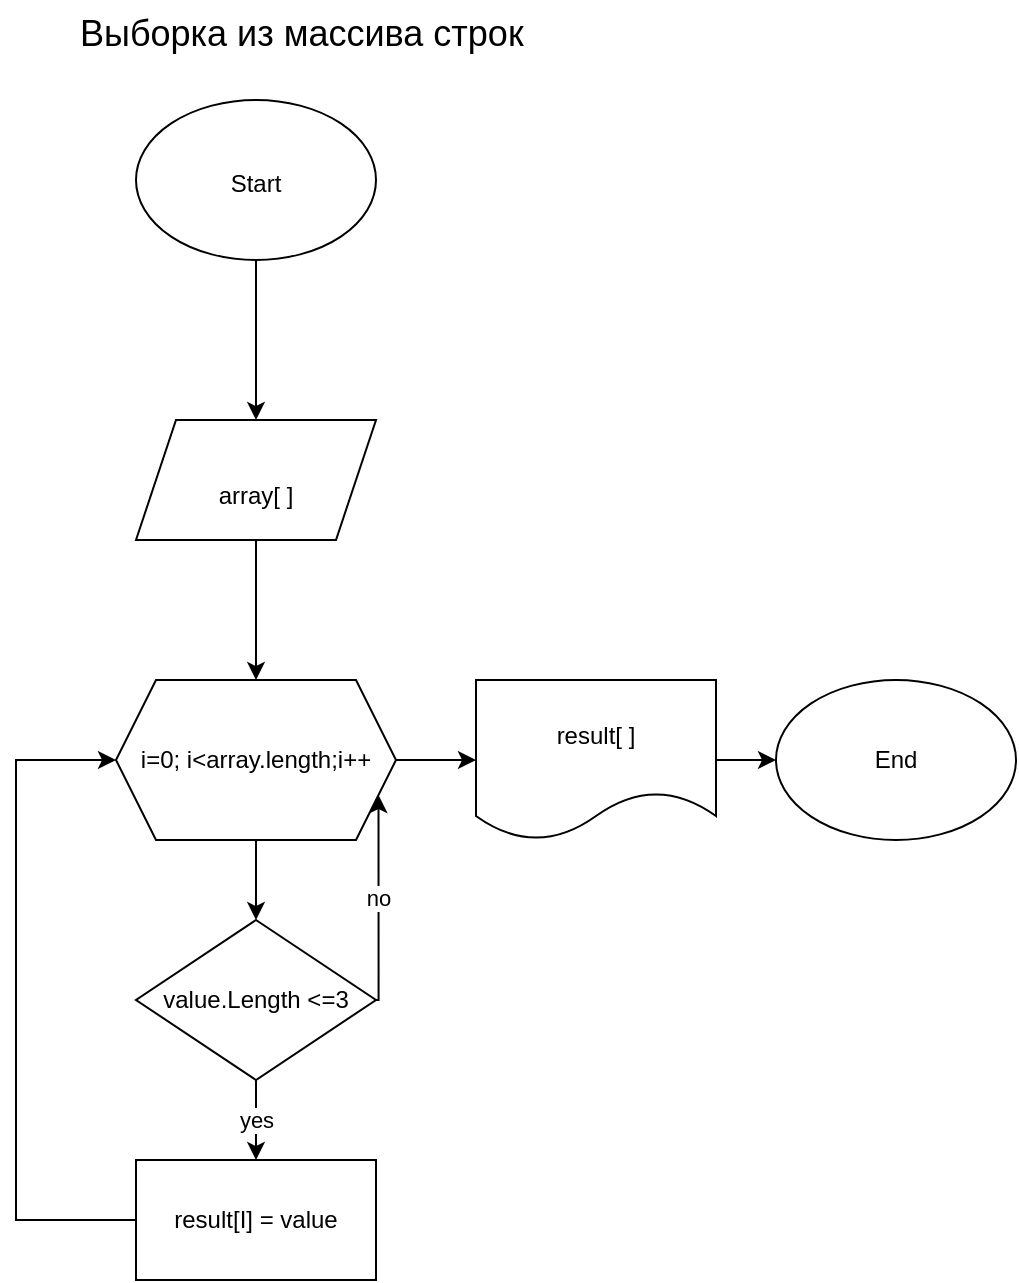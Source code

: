 <mxfile version="21.0.10" type="device"><diagram name="Страница 1" id="CB4ohJ30lE80Hwwf_2Ut"><mxGraphModel dx="794" dy="547" grid="1" gridSize="10" guides="1" tooltips="1" connect="1" arrows="1" fold="1" page="1" pageScale="1" pageWidth="827" pageHeight="1169" math="0" shadow="0"><root><mxCell id="0"/><mxCell id="1" parent="0"/><mxCell id="ETFHM_5rtxCaXsl38Y5W-1" value="Выборка из массива строк" style="text;whiteSpace=wrap;html=1;fontSize=18;" vertex="1" parent="1"><mxGeometry x="160" y="20" width="470" height="50" as="geometry"/></mxCell><mxCell id="ETFHM_5rtxCaXsl38Y5W-62" value="" style="edgeStyle=orthogonalEdgeStyle;rounded=0;orthogonalLoop=1;jettySize=auto;html=1;" edge="1" parent="1" source="ETFHM_5rtxCaXsl38Y5W-33" target="ETFHM_5rtxCaXsl38Y5W-38"><mxGeometry relative="1" as="geometry"/></mxCell><mxCell id="ETFHM_5rtxCaXsl38Y5W-33" value="&lt;br&gt;array[ ]" style="shape=parallelogram;perimeter=parallelogramPerimeter;whiteSpace=wrap;html=1;fixedSize=1;fontSize=12;" vertex="1" parent="1"><mxGeometry x="190" y="230" width="120" height="60" as="geometry"/></mxCell><mxCell id="ETFHM_5rtxCaXsl38Y5W-37" value="" style="edgeStyle=orthogonalEdgeStyle;rounded=0;orthogonalLoop=1;jettySize=auto;html=1;fontSize=12;" edge="1" parent="1" source="ETFHM_5rtxCaXsl38Y5W-38" target="ETFHM_5rtxCaXsl38Y5W-50"><mxGeometry relative="1" as="geometry"/></mxCell><mxCell id="ETFHM_5rtxCaXsl38Y5W-58" value="" style="edgeStyle=orthogonalEdgeStyle;rounded=0;orthogonalLoop=1;jettySize=auto;html=1;" edge="1" parent="1" source="ETFHM_5rtxCaXsl38Y5W-38" target="ETFHM_5rtxCaXsl38Y5W-57"><mxGeometry relative="1" as="geometry"/></mxCell><mxCell id="ETFHM_5rtxCaXsl38Y5W-38" value="i=0; i&amp;lt;array.length;i++" style="shape=hexagon;perimeter=hexagonPerimeter2;whiteSpace=wrap;html=1;fixedSize=1;fontSize=12;" vertex="1" parent="1"><mxGeometry x="180" y="360" width="140" height="80" as="geometry"/></mxCell><mxCell id="ETFHM_5rtxCaXsl38Y5W-55" style="edgeStyle=orthogonalEdgeStyle;rounded=0;orthogonalLoop=1;jettySize=auto;html=1;entryX=0;entryY=0.5;entryDx=0;entryDy=0;" edge="1" parent="1" source="ETFHM_5rtxCaXsl38Y5W-43" target="ETFHM_5rtxCaXsl38Y5W-38"><mxGeometry relative="1" as="geometry"><Array as="points"><mxPoint x="130" y="630"/><mxPoint x="130" y="400"/></Array></mxGeometry></mxCell><mxCell id="ETFHM_5rtxCaXsl38Y5W-43" value="result[I] = value" style="rounded=0;whiteSpace=wrap;html=1;fontSize=12;" vertex="1" parent="1"><mxGeometry x="190" y="600" width="120" height="60" as="geometry"/></mxCell><mxCell id="ETFHM_5rtxCaXsl38Y5W-49" value="" style="edgeStyle=orthogonalEdgeStyle;rounded=0;orthogonalLoop=1;jettySize=auto;html=1;fontSize=12;" edge="1" parent="1" source="ETFHM_5rtxCaXsl38Y5W-50" target="ETFHM_5rtxCaXsl38Y5W-51"><mxGeometry relative="1" as="geometry"/></mxCell><mxCell id="ETFHM_5rtxCaXsl38Y5W-50" value="result[ ]" style="shape=document;whiteSpace=wrap;html=1;boundedLbl=1;fontSize=12;" vertex="1" parent="1"><mxGeometry x="360" y="360" width="120" height="80" as="geometry"/></mxCell><mxCell id="ETFHM_5rtxCaXsl38Y5W-51" value="End" style="ellipse;whiteSpace=wrap;html=1;fontSize=12;" vertex="1" parent="1"><mxGeometry x="510" y="360" width="120" height="80" as="geometry"/></mxCell><mxCell id="ETFHM_5rtxCaXsl38Y5W-53" value="" style="edgeStyle=orthogonalEdgeStyle;rounded=0;orthogonalLoop=1;jettySize=auto;html=1;" edge="1" parent="1" source="ETFHM_5rtxCaXsl38Y5W-52" target="ETFHM_5rtxCaXsl38Y5W-33"><mxGeometry relative="1" as="geometry"/></mxCell><mxCell id="ETFHM_5rtxCaXsl38Y5W-52" value="&lt;font style=&quot;font-size: 12px;&quot;&gt;Start&lt;/font&gt;" style="ellipse;whiteSpace=wrap;html=1;fontSize=18;" vertex="1" parent="1"><mxGeometry x="190" y="70" width="120" height="80" as="geometry"/></mxCell><mxCell id="ETFHM_5rtxCaXsl38Y5W-59" value="yes" style="edgeStyle=orthogonalEdgeStyle;rounded=0;orthogonalLoop=1;jettySize=auto;html=1;" edge="1" parent="1" source="ETFHM_5rtxCaXsl38Y5W-57" target="ETFHM_5rtxCaXsl38Y5W-43"><mxGeometry relative="1" as="geometry"/></mxCell><mxCell id="ETFHM_5rtxCaXsl38Y5W-61" value="no" style="edgeStyle=orthogonalEdgeStyle;rounded=0;orthogonalLoop=1;jettySize=auto;html=1;entryX=1;entryY=0.75;entryDx=0;entryDy=0;" edge="1" parent="1" source="ETFHM_5rtxCaXsl38Y5W-57" target="ETFHM_5rtxCaXsl38Y5W-38"><mxGeometry relative="1" as="geometry"><Array as="points"><mxPoint x="311" y="520"/></Array></mxGeometry></mxCell><mxCell id="ETFHM_5rtxCaXsl38Y5W-57" value="value.Length &amp;lt;=3" style="rhombus;whiteSpace=wrap;html=1;" vertex="1" parent="1"><mxGeometry x="190" y="480" width="120" height="80" as="geometry"/></mxCell></root></mxGraphModel></diagram></mxfile>